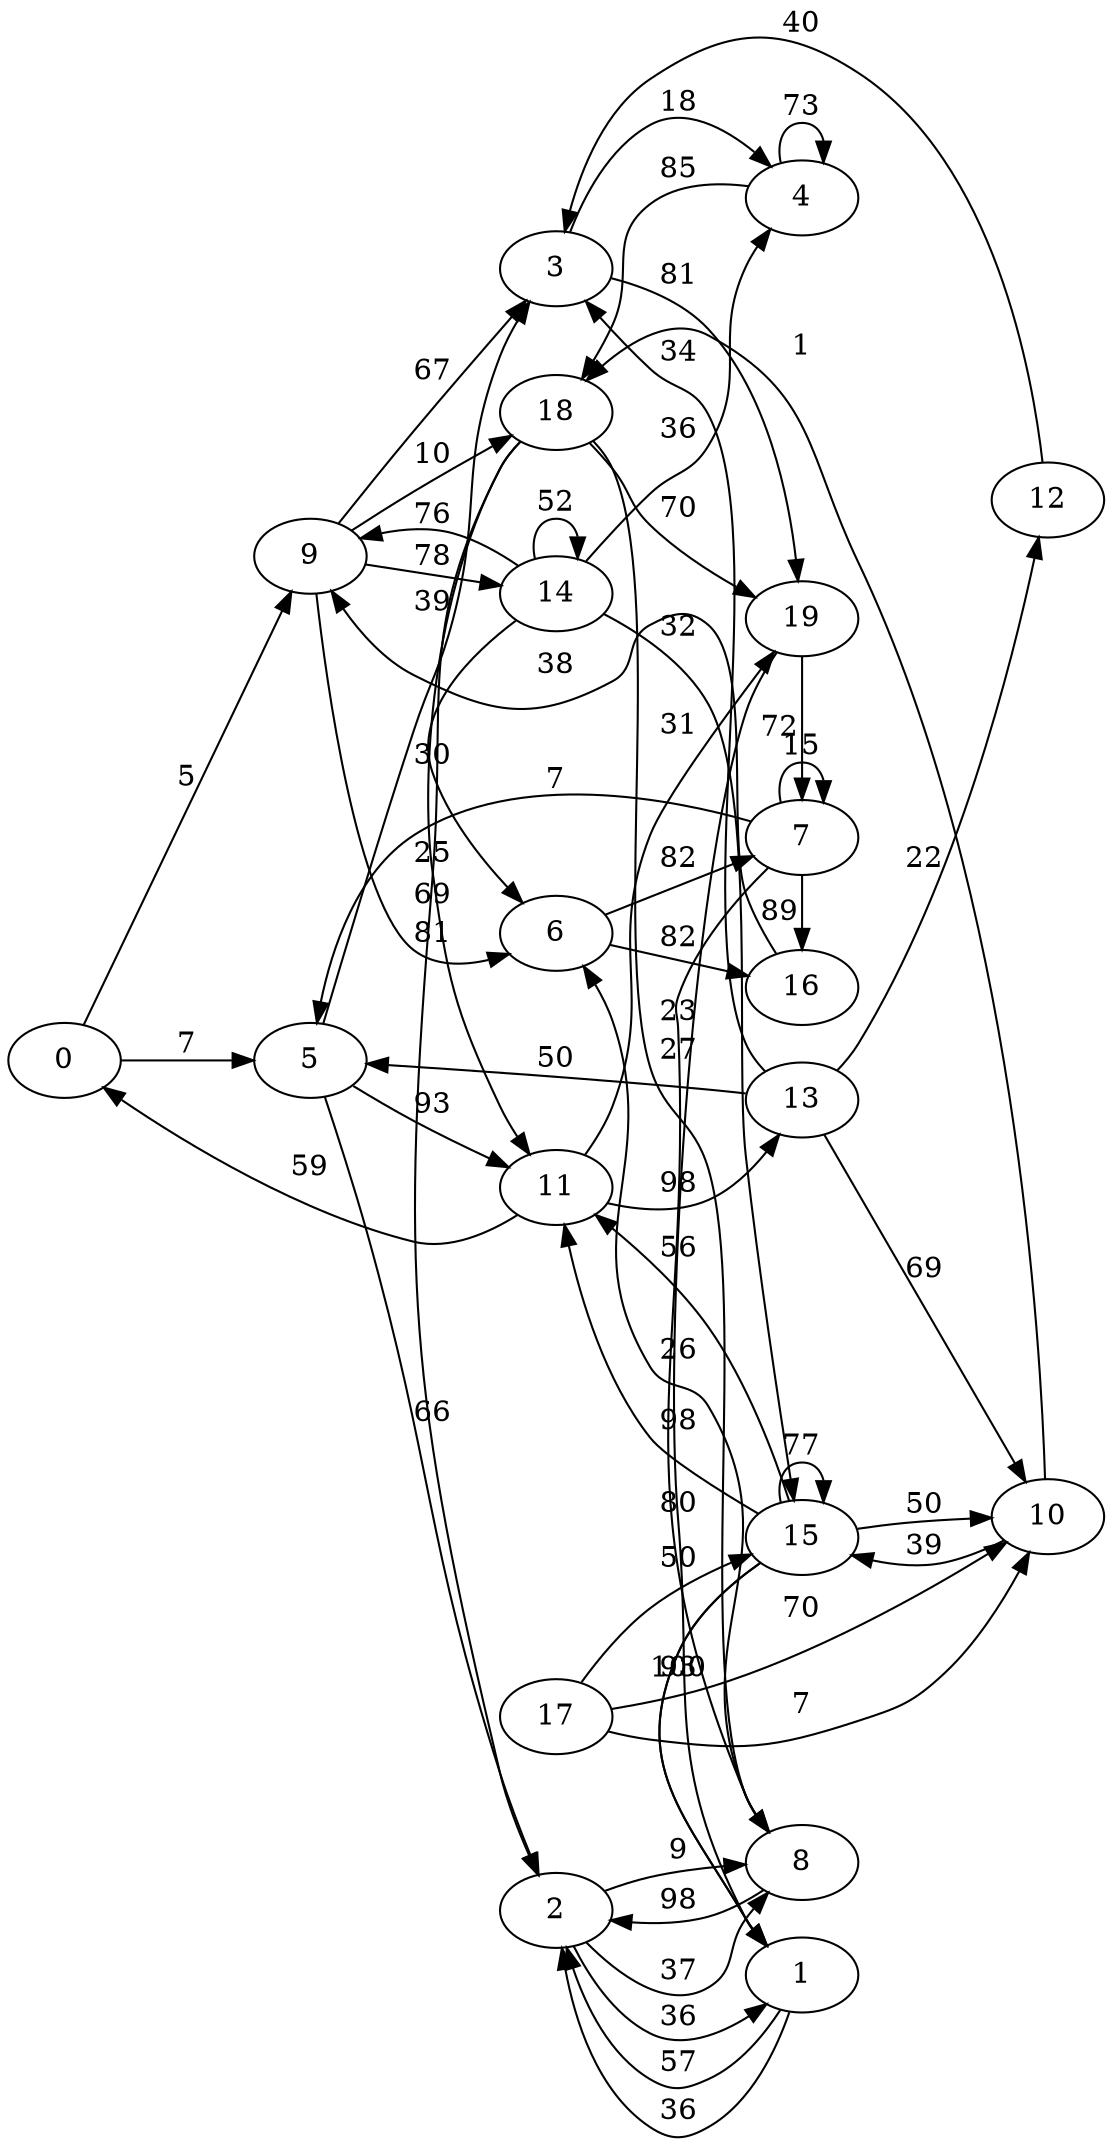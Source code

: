 digraph G {
ranksep = "equally";
rankdir = LR;
{rank = same; 0; };
{rank = same; 5; 9; };
{rank = same; 3; 2; 11; 6; 14; 18; };
{rank = same; 4; 19; 1; 8; 13; 16; 7; 15; };
{rank = same; 12; 10; };
{rank = same; };
{rank = same; 17; };
{rank = same; };
0->5[label="7"];
0->9[label="5"];
5->3[label="39"];
5->2[label="66"];
5->11[label="93"];
9->6[label="81"];
9->14[label="78"];
9->3[label="67"];
9->18[label="10"];
3->4[label="18"];
3->19[label="81"];
2->1[label="36"];
2->8[label="37"];
2->8[label="9"];
11->0[label="59"];
11->19[label="31"];
11->13[label="98"];
6->16[label="82"];
6->7[label="82"];
14->14[label="52"];
14->15[label="32"];
14->9[label="76"];
14->6[label="30"];
14->4[label="36"];
18->11[label="25"];
18->19[label="70"];
18->2[label="69"];
18->8[label="27"];
4->18[label="85"];
4->4[label="73"];
19->7[label="72"];
19->1[label="80"];
1->2[label="57"];
1->2[label="36"];
8->2[label="98"];
8->6[label="26"];
13->12[label="22"];
13->10[label="69"];
13->3[label="34"];
13->5[label="50"];
16->9[label="38"];
7->8[label="23"];
7->16[label="89"];
7->5[label="7"];
7->7[label="15"];
15->15[label="77"];
15->1[label="93"];
15->11[label="98"];
15->10[label="50"];
15->1[label="100"];
15->11[label="56"];
12->3[label="40"];
10->15[label="39"];
10->18[label="1"];
17->15[label="50"];
17->10[label="7"];
17->10[label="70"];
}
